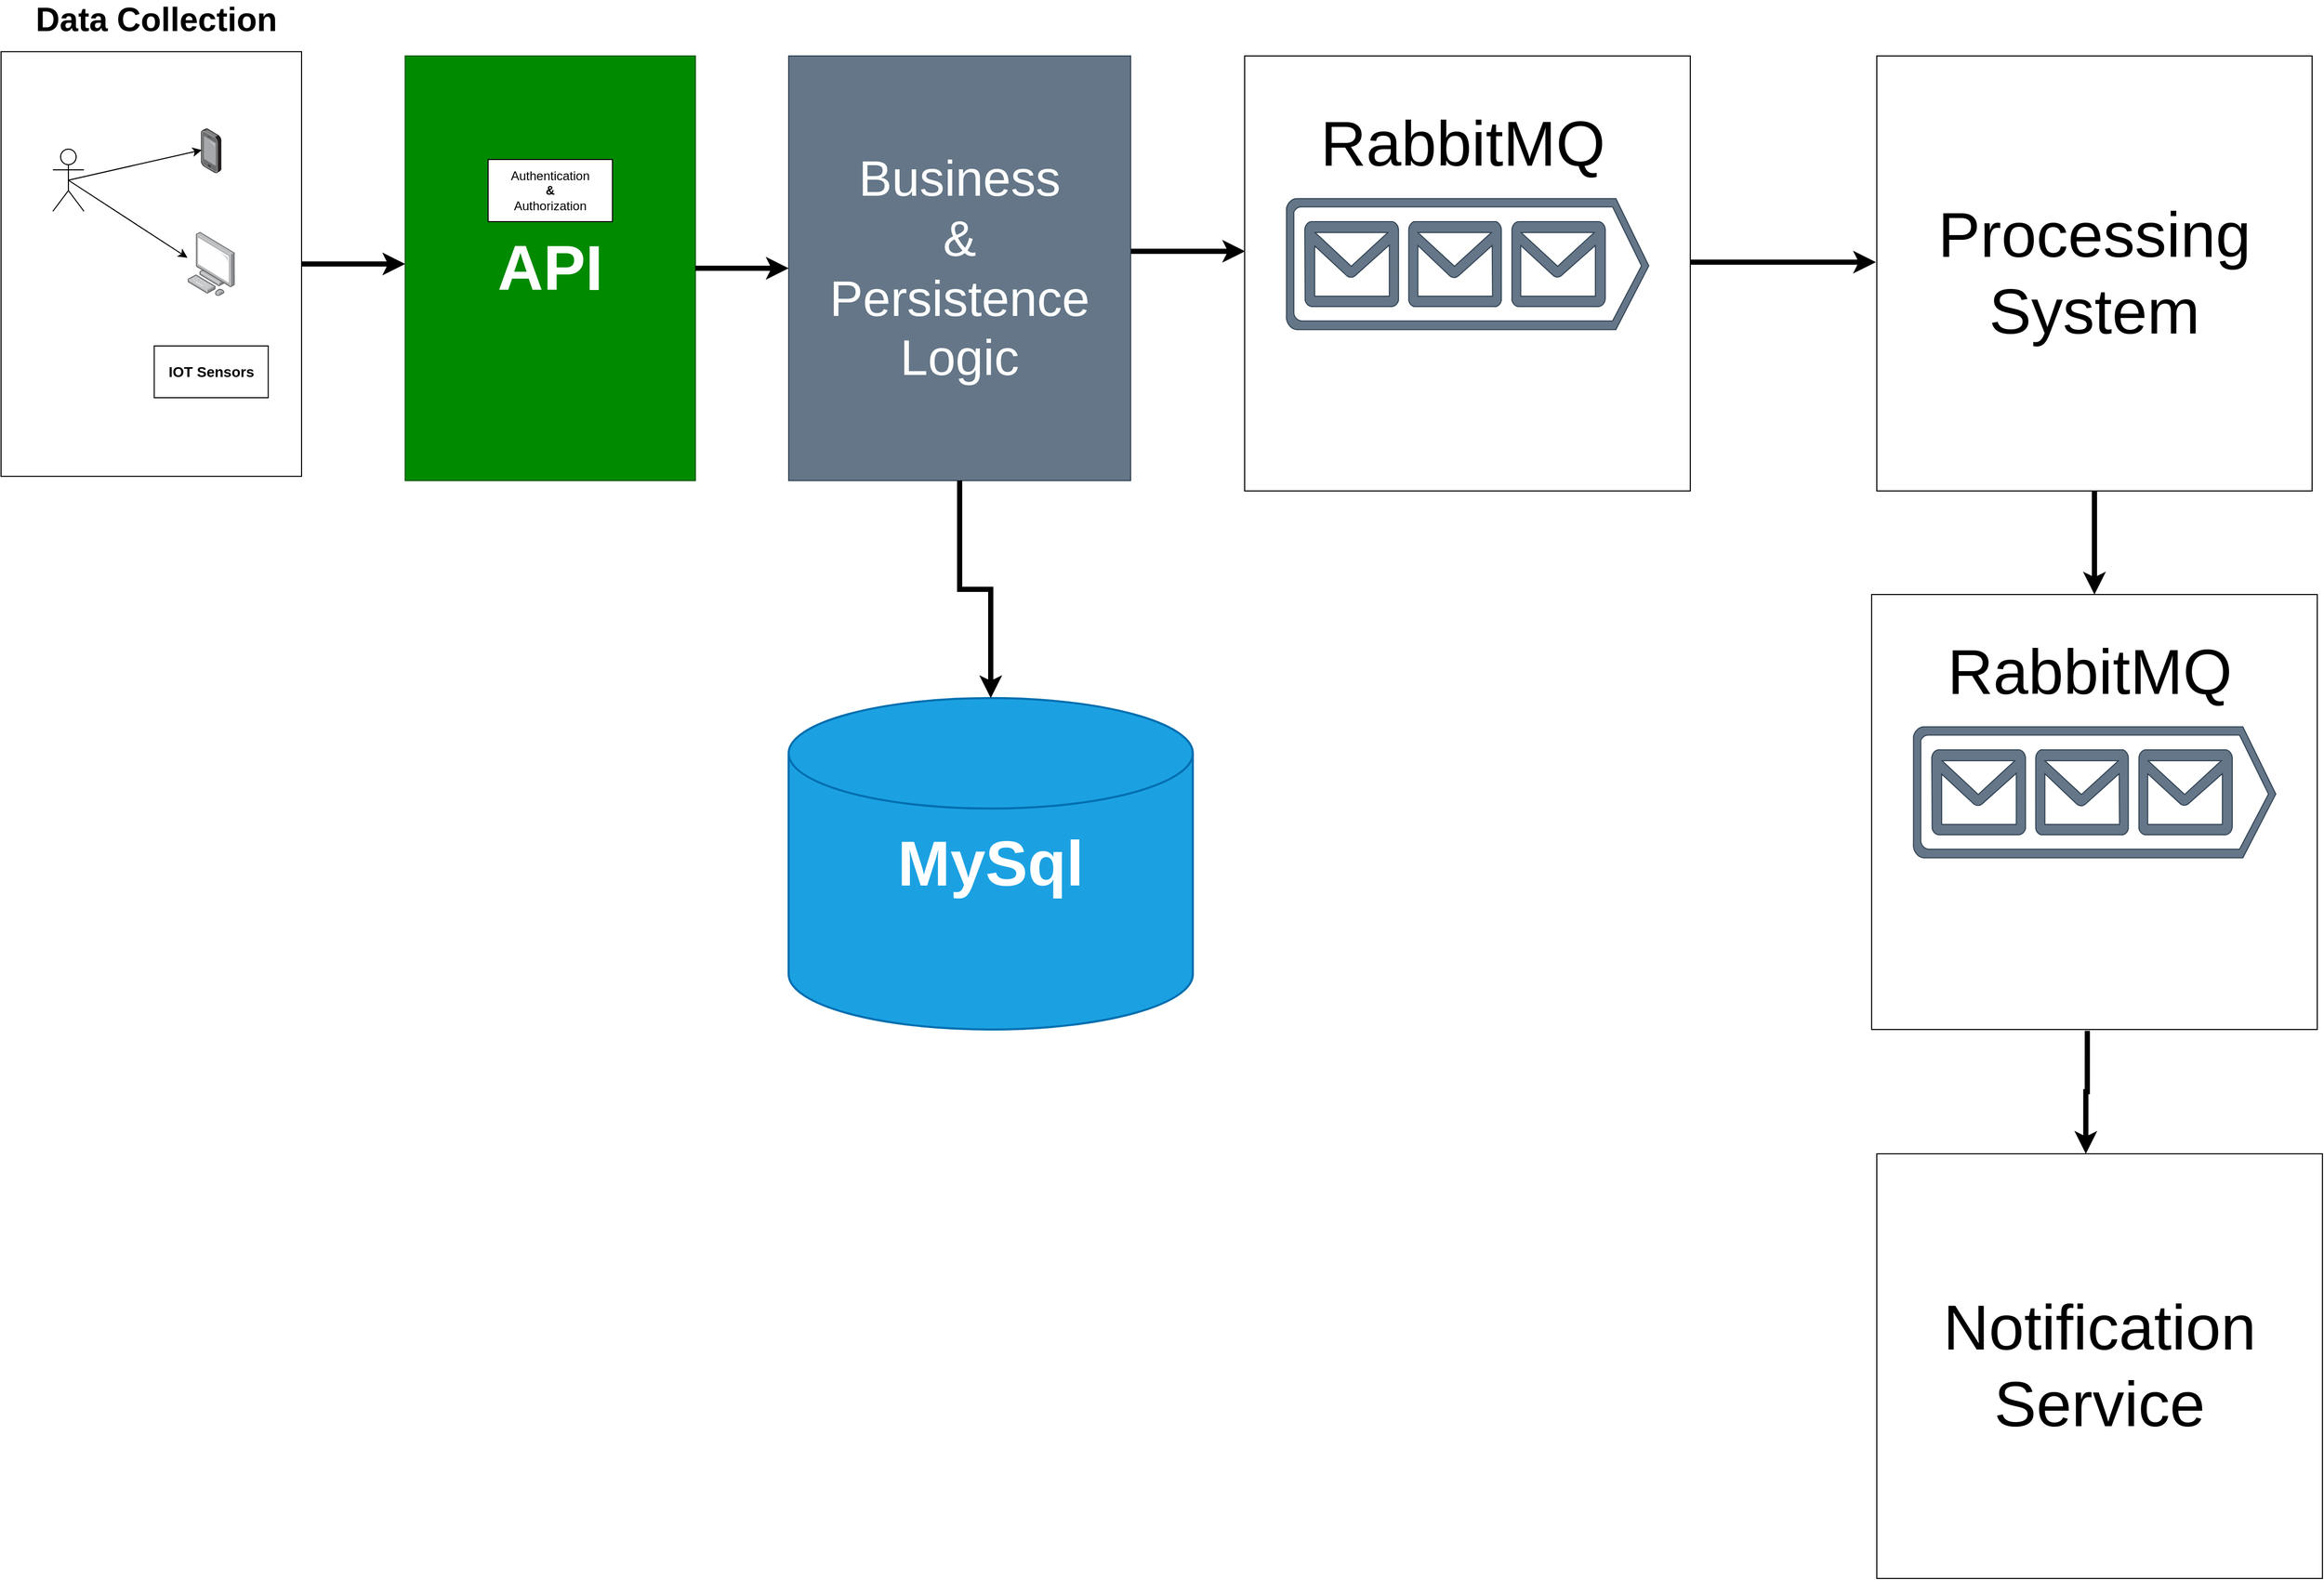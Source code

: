 <mxfile version="22.1.2" type="device">
  <diagram name="Page-1" id="4TFYPR2I8W9sSi1XGG0L">
    <mxGraphModel dx="3152" dy="1347" grid="1" gridSize="10" guides="1" tooltips="1" connect="1" arrows="1" fold="1" page="1" pageScale="1" pageWidth="850" pageHeight="1100" math="0" shadow="0">
      <root>
        <mxCell id="0" />
        <mxCell id="1" parent="0" />
        <mxCell id="Hnm2vygkQUJbO4HlrtlP-2" value="" style="image;points=[];aspect=fixed;html=1;align=center;shadow=0;dashed=0;image=img/lib/allied_telesis/computer_and_terminals/Personal_Computer.svg;" parent="1" vertex="1">
          <mxGeometry x="160" y="270" width="45.6" height="61.8" as="geometry" />
        </mxCell>
        <mxCell id="Hnm2vygkQUJbO4HlrtlP-3" value="" style="image;points=[];aspect=fixed;html=1;align=center;shadow=0;dashed=0;image=img/lib/allied_telesis/computer_and_terminals/Smartphone.svg;" parent="1" vertex="1">
          <mxGeometry x="172.9" y="170" width="19.8" height="43.2" as="geometry" />
        </mxCell>
        <mxCell id="Hnm2vygkQUJbO4HlrtlP-4" value="&lt;font style=&quot;font-size: 14px;&quot;&gt;&lt;b&gt;IOT Sensors&lt;/b&gt;&lt;/font&gt;" style="html=1;whiteSpace=wrap;labelBorderColor=none;" parent="1" vertex="1">
          <mxGeometry x="127.8" y="380" width="110" height="50" as="geometry" />
        </mxCell>
        <mxCell id="Hnm2vygkQUJbO4HlrtlP-5" value="" style="shape=umlActor;verticalLabelPosition=bottom;verticalAlign=top;html=1;" parent="1" vertex="1">
          <mxGeometry x="30" y="190" width="30" height="60" as="geometry" />
        </mxCell>
        <mxCell id="Hnm2vygkQUJbO4HlrtlP-8" value="" style="endArrow=classic;html=1;rounded=0;exitX=0.5;exitY=0.5;exitDx=0;exitDy=0;exitPerimeter=0;entryX=0.042;entryY=0.482;entryDx=0;entryDy=0;entryPerimeter=0;" parent="1" source="Hnm2vygkQUJbO4HlrtlP-5" target="Hnm2vygkQUJbO4HlrtlP-3" edge="1">
          <mxGeometry width="50" height="50" relative="1" as="geometry">
            <mxPoint x="240" y="390" as="sourcePoint" />
            <mxPoint x="290" y="340" as="targetPoint" />
          </mxGeometry>
        </mxCell>
        <mxCell id="Hnm2vygkQUJbO4HlrtlP-9" value="" style="endArrow=classic;html=1;rounded=0;exitX=0.5;exitY=0.5;exitDx=0;exitDy=0;exitPerimeter=0;entryX=-0.002;entryY=0.402;entryDx=0;entryDy=0;entryPerimeter=0;" parent="1" source="Hnm2vygkQUJbO4HlrtlP-5" target="Hnm2vygkQUJbO4HlrtlP-2" edge="1">
          <mxGeometry width="50" height="50" relative="1" as="geometry">
            <mxPoint x="55" y="230" as="sourcePoint" />
            <mxPoint x="184" y="201" as="targetPoint" />
          </mxGeometry>
        </mxCell>
        <mxCell id="WKRPnfjwLZEGeS_d7yNW-2" style="edgeStyle=orthogonalEdgeStyle;rounded=0;orthogonalLoop=1;jettySize=auto;html=1;exitX=1;exitY=0.5;exitDx=0;exitDy=0;entryX=0;entryY=0.49;entryDx=0;entryDy=0;entryPerimeter=0;strokeWidth=5;" parent="1" source="Hnm2vygkQUJbO4HlrtlP-10" target="WKRPnfjwLZEGeS_d7yNW-1" edge="1">
          <mxGeometry relative="1" as="geometry">
            <mxPoint x="360" y="301.143" as="targetPoint" />
          </mxGeometry>
        </mxCell>
        <mxCell id="Hnm2vygkQUJbO4HlrtlP-10" value="" style="rounded=0;whiteSpace=wrap;html=1;fillColor=none;" parent="1" vertex="1">
          <mxGeometry x="-20" y="95.9" width="290" height="410" as="geometry" />
        </mxCell>
        <mxCell id="Hnm2vygkQUJbO4HlrtlP-11" value="Data Collection" style="text;html=1;strokeColor=none;fillColor=none;align=center;verticalAlign=middle;whiteSpace=wrap;rounded=0;fontSize=32;fontStyle=1" parent="1" vertex="1">
          <mxGeometry x="-10" y="50" width="280" height="30" as="geometry" />
        </mxCell>
        <mxCell id="WKRPnfjwLZEGeS_d7yNW-1" value="&lt;b&gt;&lt;font style=&quot;font-size: 61px;&quot;&gt;API&lt;/font&gt;&lt;/b&gt;" style="rounded=0;whiteSpace=wrap;html=1;fillColor=#008a00;fontColor=#ffffff;strokeColor=#005700;" parent="1" vertex="1">
          <mxGeometry x="370" y="100" width="280" height="410" as="geometry" />
        </mxCell>
        <mxCell id="GigvhZvUUBxBsWJsg0pN-1" value="&lt;font style=&quot;font-size: 48px;&quot;&gt;Business&lt;br&gt;&amp;amp;&lt;br&gt;Persistence Logic&lt;/font&gt;" style="rounded=0;whiteSpace=wrap;html=1;fillColor=#647687;fontColor=#ffffff;strokeColor=#314354;" vertex="1" parent="1">
          <mxGeometry x="740" y="100" width="330" height="410" as="geometry" />
        </mxCell>
        <mxCell id="GigvhZvUUBxBsWJsg0pN-2" value="Authentication&lt;br&gt;&lt;b&gt;&amp;amp;&lt;/b&gt;&lt;br&gt;Authorization" style="rounded=0;whiteSpace=wrap;html=1;" vertex="1" parent="1">
          <mxGeometry x="450" y="200" width="120" height="60" as="geometry" />
        </mxCell>
        <mxCell id="GigvhZvUUBxBsWJsg0pN-3" style="edgeStyle=orthogonalEdgeStyle;rounded=0;orthogonalLoop=1;jettySize=auto;html=1;exitX=1;exitY=0.5;exitDx=0;exitDy=0;entryX=0;entryY=0.5;entryDx=0;entryDy=0;strokeWidth=5;" edge="1" parent="1" source="WKRPnfjwLZEGeS_d7yNW-1" target="GigvhZvUUBxBsWJsg0pN-1">
          <mxGeometry relative="1" as="geometry">
            <mxPoint x="760" y="304.57" as="targetPoint" />
            <mxPoint x="660" y="304.57" as="sourcePoint" />
          </mxGeometry>
        </mxCell>
        <mxCell id="GigvhZvUUBxBsWJsg0pN-4" value="&lt;font style=&quot;font-size: 61px;&quot;&gt;&lt;b&gt;MySql&lt;/b&gt;&lt;/font&gt;" style="strokeWidth=2;html=1;shape=mxgraph.flowchart.database;whiteSpace=wrap;fillColor=#1ba1e2;fontColor=#ffffff;strokeColor=#006EAF;" vertex="1" parent="1">
          <mxGeometry x="740" y="720" width="390" height="320" as="geometry" />
        </mxCell>
        <mxCell id="GigvhZvUUBxBsWJsg0pN-5" style="edgeStyle=orthogonalEdgeStyle;rounded=0;orthogonalLoop=1;jettySize=auto;html=1;exitX=0.5;exitY=1;exitDx=0;exitDy=0;entryX=0.5;entryY=0;entryDx=0;entryDy=0;strokeWidth=5;entryPerimeter=0;" edge="1" parent="1" source="GigvhZvUUBxBsWJsg0pN-1" target="GigvhZvUUBxBsWJsg0pN-4">
          <mxGeometry relative="1" as="geometry">
            <mxPoint x="970" y="620" as="targetPoint" />
            <mxPoint x="880" y="620" as="sourcePoint" />
          </mxGeometry>
        </mxCell>
        <mxCell id="GigvhZvUUBxBsWJsg0pN-6" value="" style="verticalLabelPosition=bottom;html=1;verticalAlign=top;align=center;strokeColor=#314354;fillColor=#647687;shape=mxgraph.azure.queue_generic;pointerEvents=1;fontColor=#ffffff;" vertex="1" parent="1">
          <mxGeometry x="1220" y="237.6" width="350" height="126.6" as="geometry" />
        </mxCell>
        <mxCell id="GigvhZvUUBxBsWJsg0pN-7" value="&lt;font style=&quot;font-size: 61px;&quot;&gt;RabbitMQ&lt;/font&gt;" style="text;html=1;align=center;verticalAlign=middle;resizable=0;points=[];autosize=1;strokeColor=none;fillColor=none;" vertex="1" parent="1">
          <mxGeometry x="1240" y="140" width="300" height="90" as="geometry" />
        </mxCell>
        <mxCell id="GigvhZvUUBxBsWJsg0pN-8" value="" style="rounded=0;whiteSpace=wrap;html=1;fillColor=none;" vertex="1" parent="1">
          <mxGeometry x="1180" y="100" width="430" height="420" as="geometry" />
        </mxCell>
        <mxCell id="GigvhZvUUBxBsWJsg0pN-9" style="edgeStyle=orthogonalEdgeStyle;rounded=0;orthogonalLoop=1;jettySize=auto;html=1;exitX=1.001;exitY=0.46;exitDx=0;exitDy=0;entryX=0.001;entryY=0.449;entryDx=0;entryDy=0;strokeWidth=5;exitPerimeter=0;entryPerimeter=0;" edge="1" parent="1" source="GigvhZvUUBxBsWJsg0pN-1" target="GigvhZvUUBxBsWJsg0pN-8">
          <mxGeometry relative="1" as="geometry">
            <mxPoint x="1170" y="290" as="targetPoint" />
            <mxPoint x="1080" y="290" as="sourcePoint" />
          </mxGeometry>
        </mxCell>
        <mxCell id="GigvhZvUUBxBsWJsg0pN-11" value="&lt;font style=&quot;font-size: 61px;&quot;&gt;Processing System&lt;/font&gt;" style="rounded=0;whiteSpace=wrap;html=1;fillColor=none;" vertex="1" parent="1">
          <mxGeometry x="1790" y="100" width="420" height="420" as="geometry" />
        </mxCell>
        <mxCell id="GigvhZvUUBxBsWJsg0pN-12" style="edgeStyle=orthogonalEdgeStyle;rounded=0;orthogonalLoop=1;jettySize=auto;html=1;exitX=1.001;exitY=0.474;exitDx=0;exitDy=0;entryX=-0.002;entryY=0.474;entryDx=0;entryDy=0;strokeWidth=5;exitPerimeter=0;entryPerimeter=0;" edge="1" parent="1" source="GigvhZvUUBxBsWJsg0pN-8" target="GigvhZvUUBxBsWJsg0pN-11">
          <mxGeometry relative="1" as="geometry">
            <mxPoint x="1730" y="300.52" as="targetPoint" />
            <mxPoint x="1620" y="300.52" as="sourcePoint" />
          </mxGeometry>
        </mxCell>
        <mxCell id="GigvhZvUUBxBsWJsg0pN-13" value="&lt;font style=&quot;font-size: 61px;&quot;&gt;Notification Service&lt;/font&gt;" style="rounded=0;whiteSpace=wrap;html=1;fillColor=none;" vertex="1" parent="1">
          <mxGeometry x="1790" y="1160" width="430" height="410" as="geometry" />
        </mxCell>
        <mxCell id="GigvhZvUUBxBsWJsg0pN-14" value="" style="verticalLabelPosition=bottom;html=1;verticalAlign=top;align=center;strokeColor=#314354;fillColor=#647687;shape=mxgraph.azure.queue_generic;pointerEvents=1;fontColor=#ffffff;" vertex="1" parent="1">
          <mxGeometry x="1825" y="747.6" width="350" height="126.6" as="geometry" />
        </mxCell>
        <mxCell id="GigvhZvUUBxBsWJsg0pN-15" value="&lt;font style=&quot;font-size: 61px;&quot;&gt;RabbitMQ&lt;/font&gt;" style="text;html=1;align=center;verticalAlign=middle;resizable=0;points=[];autosize=1;strokeColor=none;fillColor=none;" vertex="1" parent="1">
          <mxGeometry x="1845" y="650" width="300" height="90" as="geometry" />
        </mxCell>
        <mxCell id="GigvhZvUUBxBsWJsg0pN-16" value="" style="rounded=0;whiteSpace=wrap;html=1;fillColor=none;" vertex="1" parent="1">
          <mxGeometry x="1785" y="620" width="430" height="420" as="geometry" />
        </mxCell>
        <mxCell id="GigvhZvUUBxBsWJsg0pN-17" style="edgeStyle=orthogonalEdgeStyle;rounded=0;orthogonalLoop=1;jettySize=auto;html=1;exitX=0.5;exitY=1;exitDx=0;exitDy=0;entryX=0.5;entryY=0;entryDx=0;entryDy=0;strokeWidth=5;" edge="1" parent="1" source="GigvhZvUUBxBsWJsg0pN-11" target="GigvhZvUUBxBsWJsg0pN-16">
          <mxGeometry relative="1" as="geometry">
            <mxPoint x="2089.5" y="580" as="targetPoint" />
            <mxPoint x="1910.5" y="580" as="sourcePoint" />
          </mxGeometry>
        </mxCell>
        <mxCell id="GigvhZvUUBxBsWJsg0pN-18" style="edgeStyle=orthogonalEdgeStyle;rounded=0;orthogonalLoop=1;jettySize=auto;html=1;exitX=0.484;exitY=1.003;exitDx=0;exitDy=0;entryX=0.469;entryY=0;entryDx=0;entryDy=0;strokeWidth=5;exitPerimeter=0;entryPerimeter=0;" edge="1" parent="1" source="GigvhZvUUBxBsWJsg0pN-16" target="GigvhZvUUBxBsWJsg0pN-13">
          <mxGeometry relative="1" as="geometry">
            <mxPoint x="1994.47" y="1170" as="targetPoint" />
            <mxPoint x="1994.47" y="1070" as="sourcePoint" />
          </mxGeometry>
        </mxCell>
      </root>
    </mxGraphModel>
  </diagram>
</mxfile>
